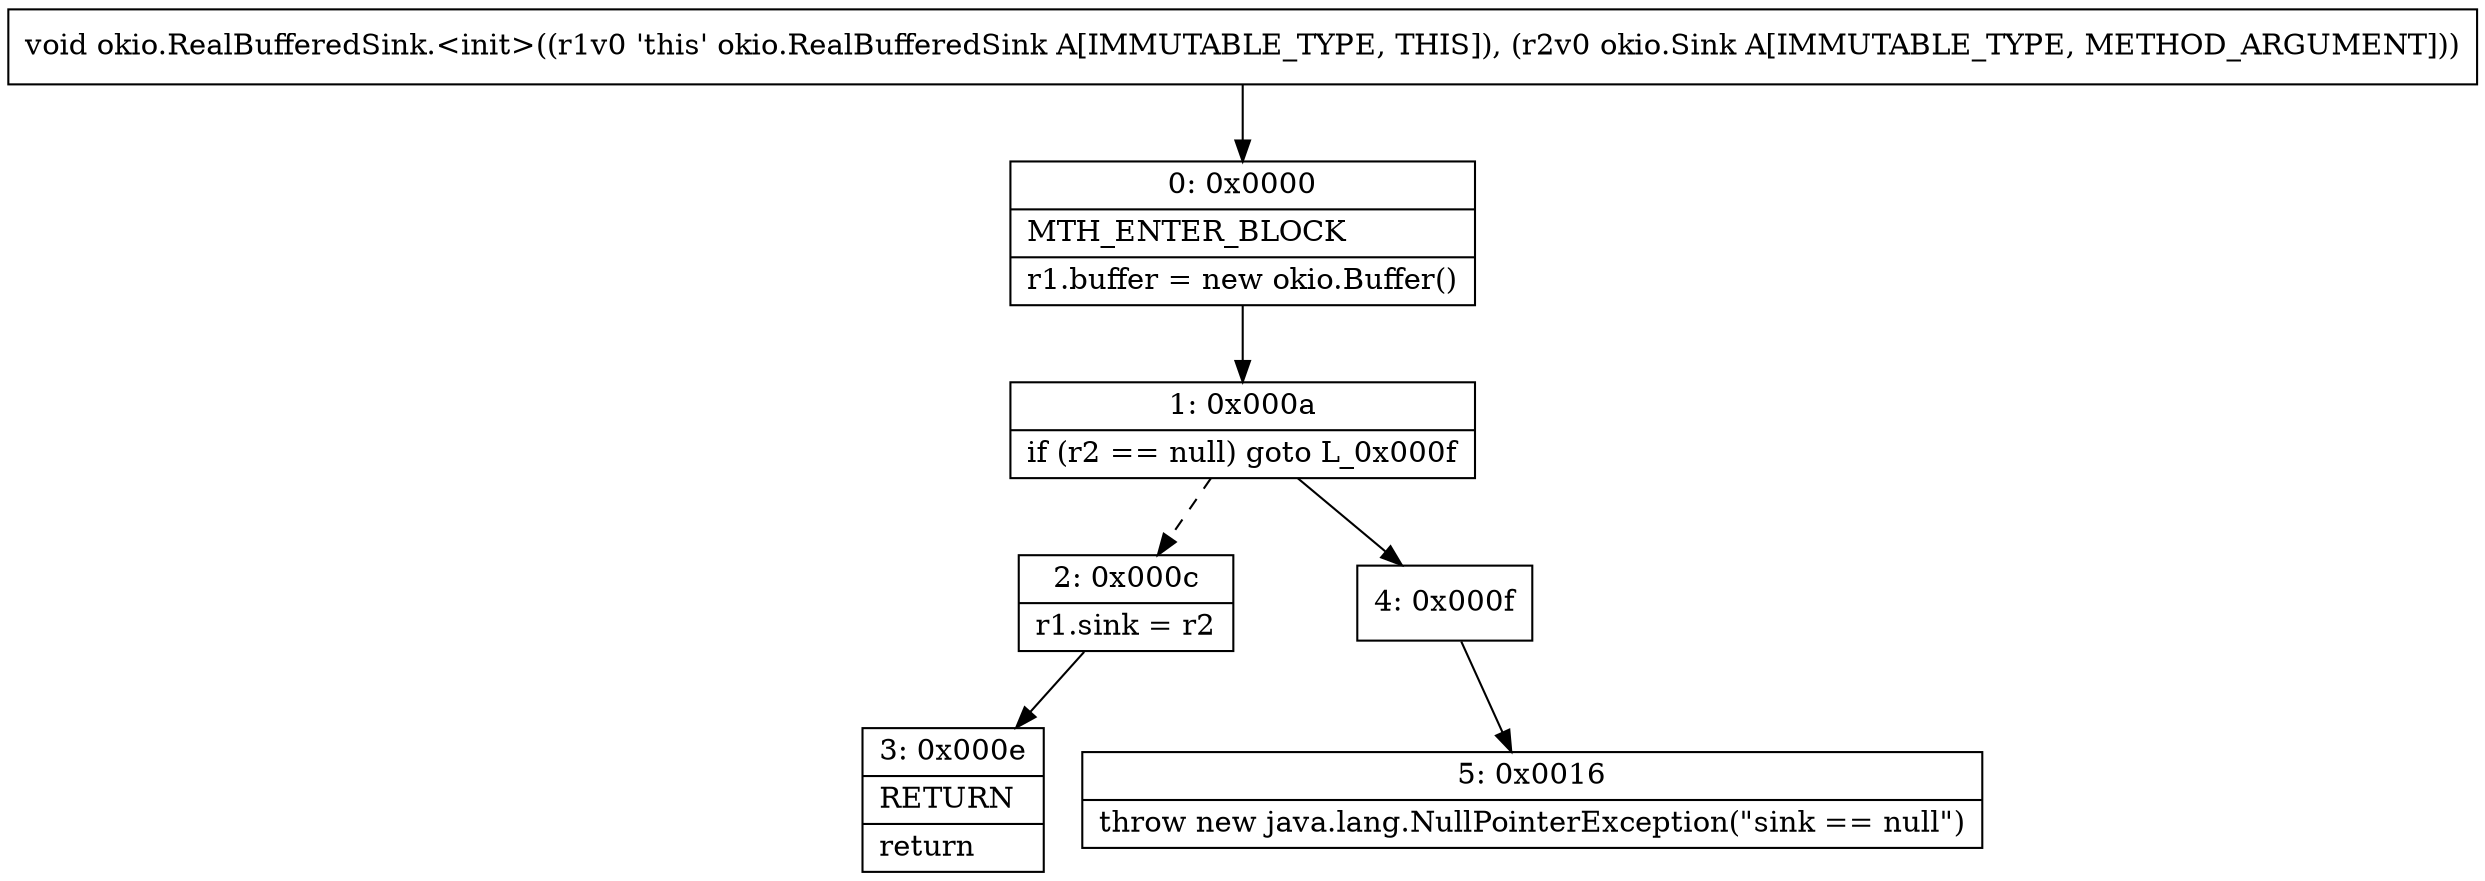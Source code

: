 digraph "CFG forokio.RealBufferedSink.\<init\>(Lokio\/Sink;)V" {
Node_0 [shape=record,label="{0\:\ 0x0000|MTH_ENTER_BLOCK\l|r1.buffer = new okio.Buffer()\l}"];
Node_1 [shape=record,label="{1\:\ 0x000a|if (r2 == null) goto L_0x000f\l}"];
Node_2 [shape=record,label="{2\:\ 0x000c|r1.sink = r2\l}"];
Node_3 [shape=record,label="{3\:\ 0x000e|RETURN\l|return\l}"];
Node_4 [shape=record,label="{4\:\ 0x000f}"];
Node_5 [shape=record,label="{5\:\ 0x0016|throw new java.lang.NullPointerException(\"sink == null\")\l}"];
MethodNode[shape=record,label="{void okio.RealBufferedSink.\<init\>((r1v0 'this' okio.RealBufferedSink A[IMMUTABLE_TYPE, THIS]), (r2v0 okio.Sink A[IMMUTABLE_TYPE, METHOD_ARGUMENT])) }"];
MethodNode -> Node_0;
Node_0 -> Node_1;
Node_1 -> Node_2[style=dashed];
Node_1 -> Node_4;
Node_2 -> Node_3;
Node_4 -> Node_5;
}

